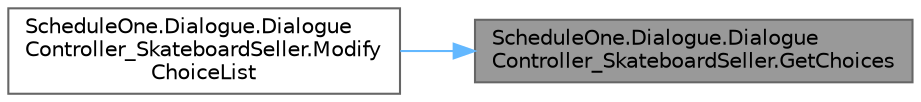 digraph "ScheduleOne.Dialogue.DialogueController_SkateboardSeller.GetChoices"
{
 // LATEX_PDF_SIZE
  bgcolor="transparent";
  edge [fontname=Helvetica,fontsize=10,labelfontname=Helvetica,labelfontsize=10];
  node [fontname=Helvetica,fontsize=10,shape=box,height=0.2,width=0.4];
  rankdir="RL";
  Node1 [id="Node000001",label="ScheduleOne.Dialogue.Dialogue\lController_SkateboardSeller.GetChoices",height=0.2,width=0.4,color="gray40", fillcolor="grey60", style="filled", fontcolor="black",tooltip=" "];
  Node1 -> Node2 [id="edge1_Node000001_Node000002",dir="back",color="steelblue1",style="solid",tooltip=" "];
  Node2 [id="Node000002",label="ScheduleOne.Dialogue.Dialogue\lController_SkateboardSeller.Modify\lChoiceList",height=0.2,width=0.4,color="grey40", fillcolor="white", style="filled",URL="$class_schedule_one_1_1_dialogue_1_1_dialogue_controller___skateboard_seller.html#a94f59725f966b0d38aee0f95ffd15fe7",tooltip=" "];
}
